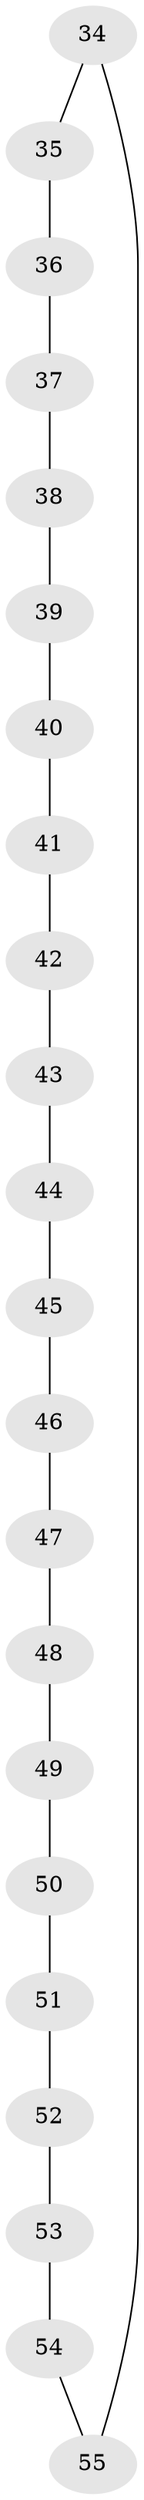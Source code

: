 // original degree distribution, {2: 1.0}
// Generated by graph-tools (version 1.1) at 2025/59/03/04/25 21:59:47]
// undirected, 22 vertices, 22 edges
graph export_dot {
graph [start="1"]
  node [color=gray90,style=filled];
  34 [super="+33"];
  35;
  36;
  37;
  38;
  39;
  40;
  41;
  42;
  43;
  44;
  45;
  46;
  47;
  48;
  49;
  50;
  51;
  52;
  53;
  54;
  55 [super="+6+14+22+30"];
  34 -- 35;
  34 -- 55;
  35 -- 36;
  36 -- 37;
  37 -- 38;
  38 -- 39;
  39 -- 40;
  40 -- 41;
  41 -- 42;
  42 -- 43;
  43 -- 44;
  44 -- 45;
  45 -- 46;
  46 -- 47;
  47 -- 48;
  48 -- 49;
  49 -- 50;
  50 -- 51;
  51 -- 52;
  52 -- 53;
  53 -- 54;
  54 -- 55;
}

